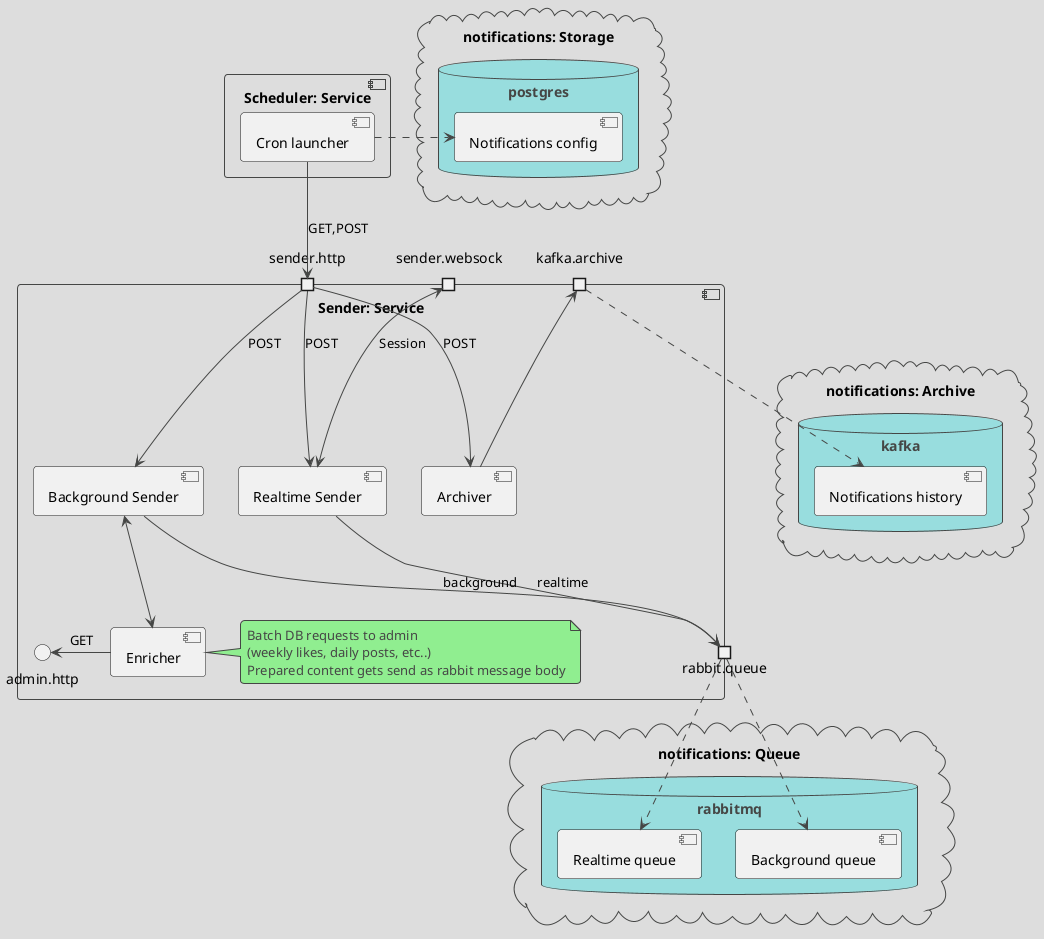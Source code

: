 @startuml "Notifications sender module"
!theme toy
'''Часть сервиса уведомлений, отвечающая за создание и администрирование нотификаций'''


'''Хранилища и внешние сервисы'''
cloud "notifications: Storage" {
    database "postgres" {
        [Notifications config]

    }
}

cloud "notifications: Queue" {
    database "rabbitmq" {
        [Realtime queue]
        [Background queue]
    }
}

cloud "notifications: Archive" {
    database "kafka" {
        [Notifications history]
    }
}


'''Компоненты бизнес-логики'''
component "Scheduler: Service" {
    'Компоненты службы'
    [Cron launcher]
}

component "Sender: Service" {
    'Внешние интерфейсы службы'
    port sender.websock
    port sender.http
    
    port kafka.archive
    portout rabbit.queue

    'Компоненты службы'
    [Enricher]
    note right of [Enricher]:  Batch DB requests to admin\n(weekly likes, daily posts, etc..)\nPrepared content gets send as rabbit message body
    [Realtime Sender]
    [Background Sender]
    [Archiver]

    'Внутренние каналы службы'
    [Background Sender] <--> [Enricher]

    'Обслуживание внешних интерфейсы'
    sender.http --> [Background Sender]: POST
    sender.http --> [Archiver]: POST
    sender.http --> [Realtime Sender]: POST
    admin.http  <- [Enricher]: GET

    sender.websock <--> [Realtime Sender]: Session

    [Archiver] --> kafka.archive
    [Realtime Sender] --> rabbit.queue: realtime
    [Background Sender] --> rabbit.queue: background
}


'''Обслуживание внешних и облачных сервисов'''
[Cron launcher] .> [Notifications config]
[Cron launcher] --> sender.http: GET,POST

kafka.archive ..>  [Notifications history]
rabbit.queue ..> [Background queue]
rabbit.queue ..> [Realtime queue]

@enduml
